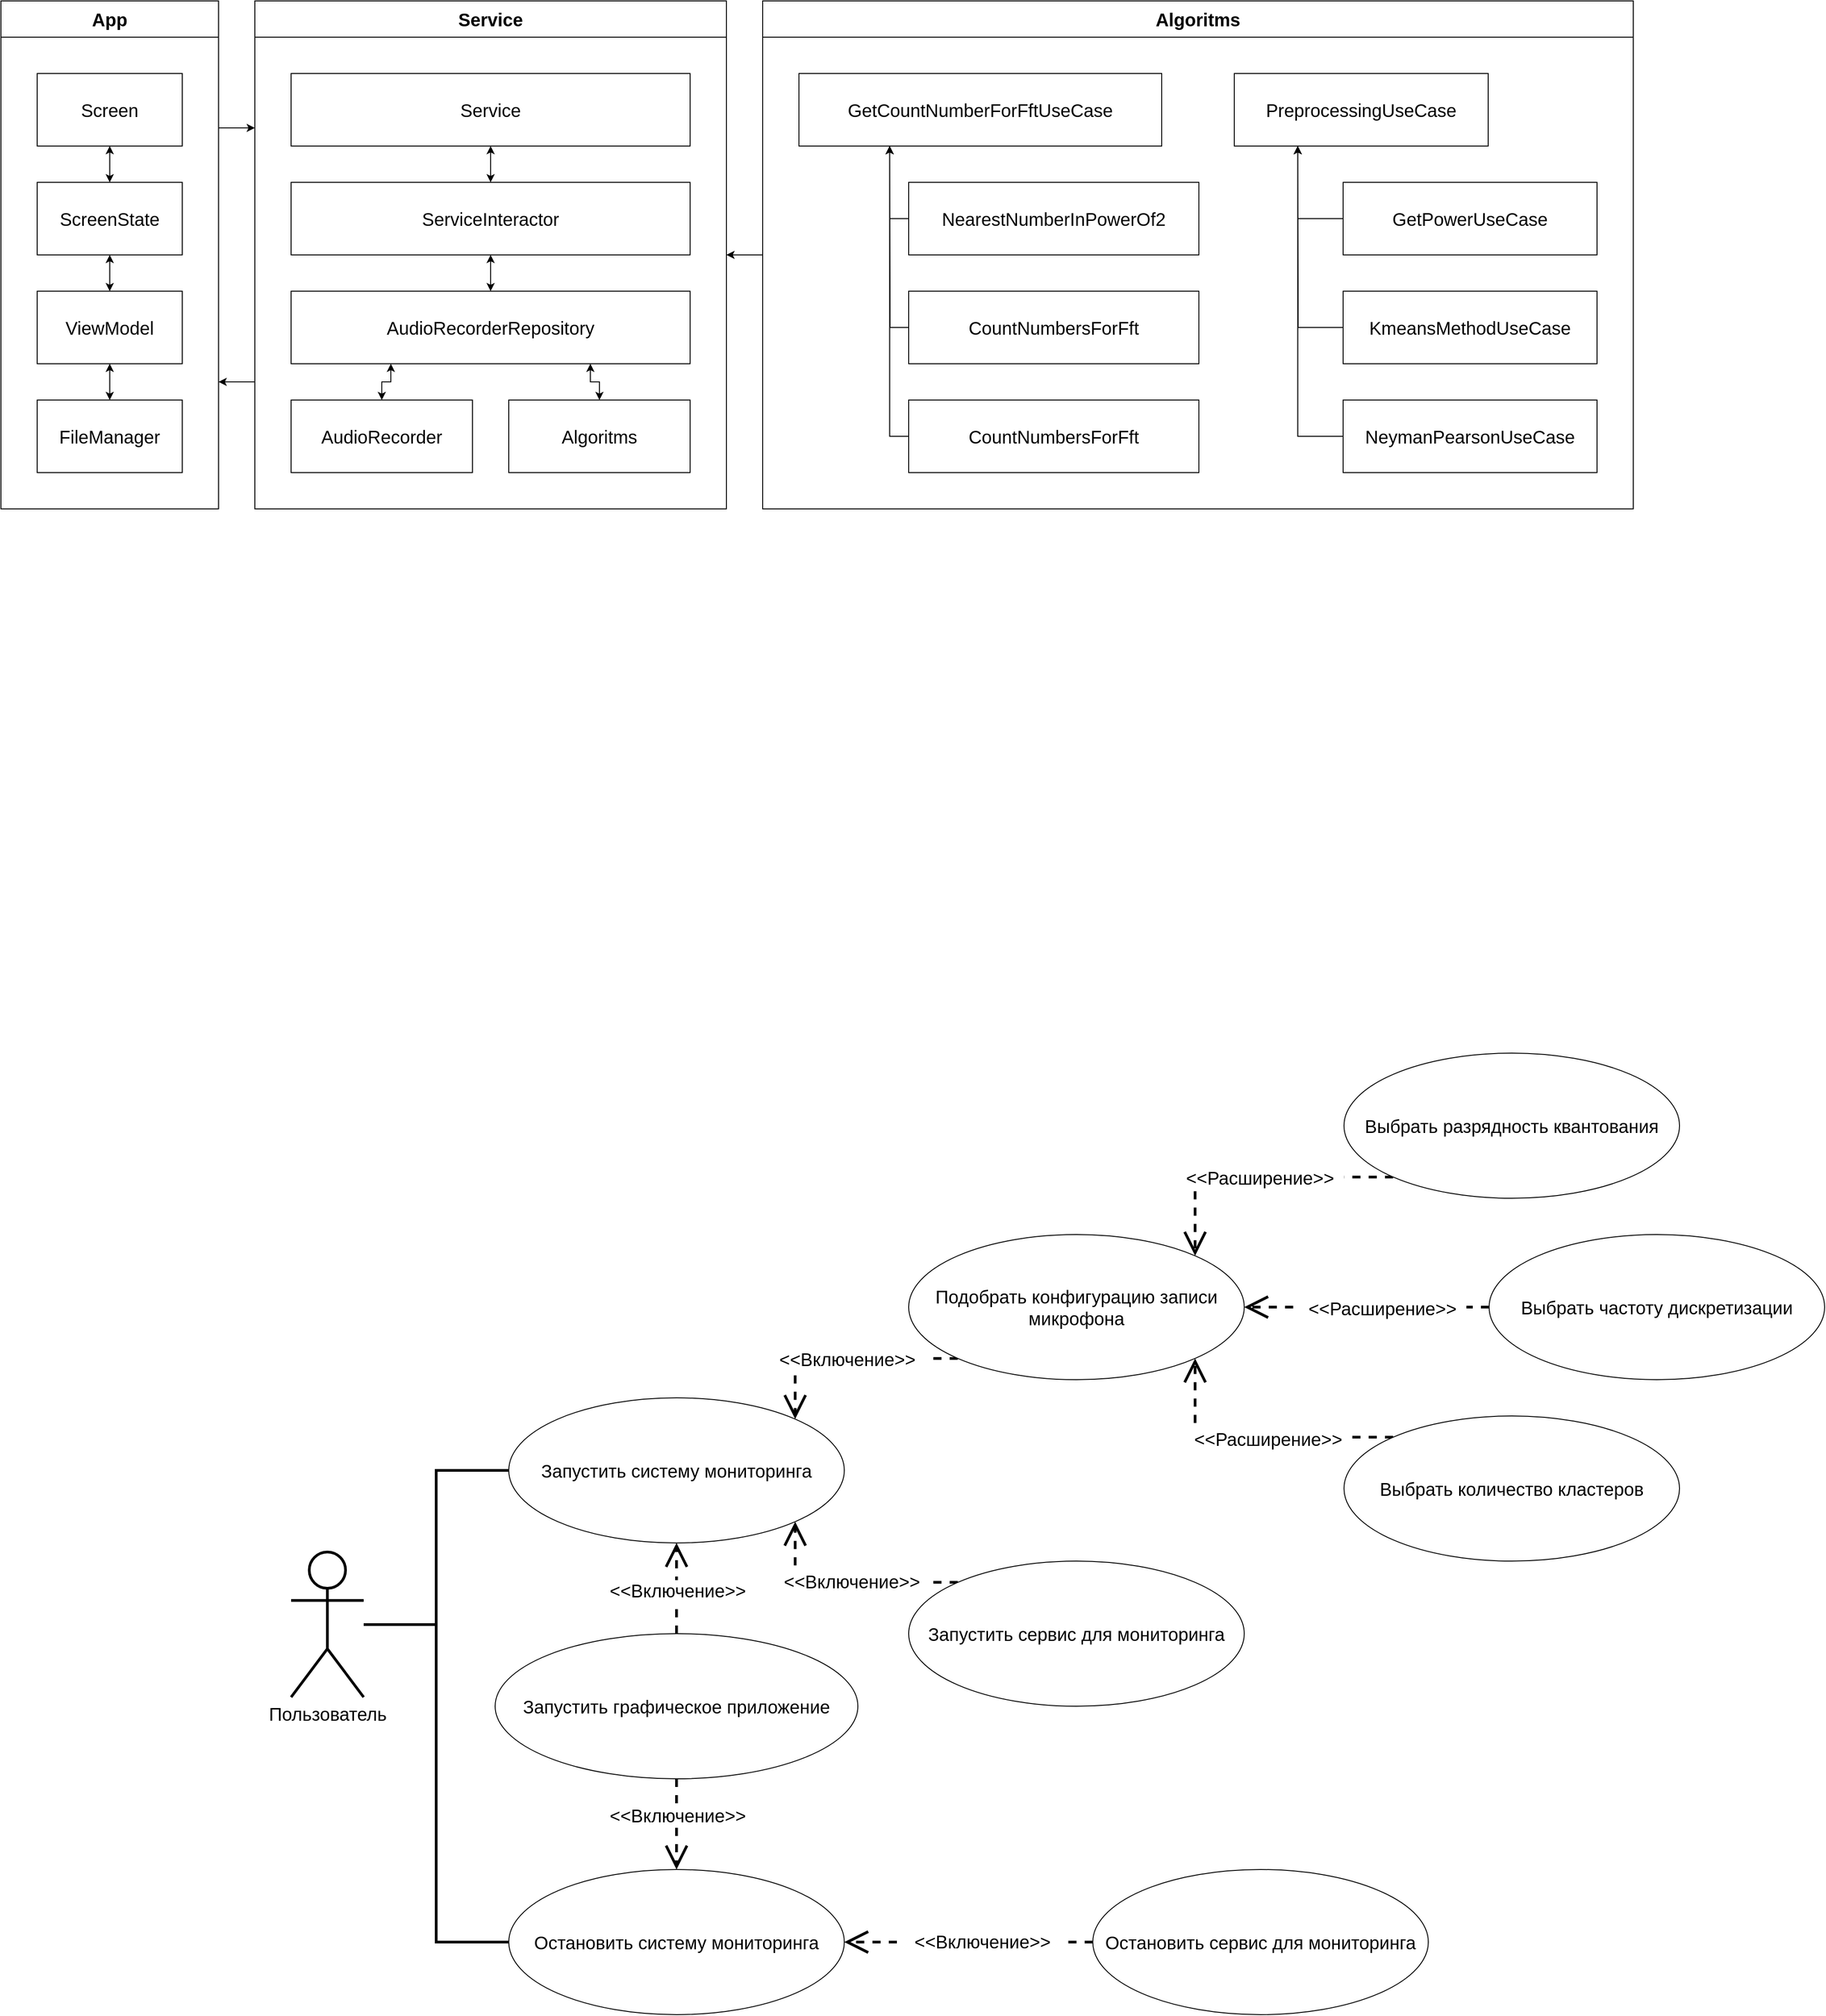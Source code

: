 <mxfile version="24.2.7" type="github">
  <diagram name="Страница — 1" id="bLYFQcRQQF4V_AAQSzA-">
    <mxGraphModel dx="1590" dy="1085" grid="1" gridSize="10" guides="1" tooltips="1" connect="1" arrows="1" fold="1" page="1" pageScale="1" pageWidth="827" pageHeight="1169" math="0" shadow="0">
      <root>
        <mxCell id="0" />
        <mxCell id="1" parent="0" />
        <mxCell id="7F6UDzpmn1otM-s2ICzq-21" style="edgeStyle=orthogonalEdgeStyle;rounded=0;orthogonalLoop=1;jettySize=auto;html=1;exitX=0.5;exitY=1;exitDx=0;exitDy=0;entryX=0.5;entryY=0;entryDx=0;entryDy=0;startArrow=classic;startFill=1;" parent="1" source="7F6UDzpmn1otM-s2ICzq-1" target="7F6UDzpmn1otM-s2ICzq-2" edge="1">
          <mxGeometry relative="1" as="geometry" />
        </mxCell>
        <mxCell id="7F6UDzpmn1otM-s2ICzq-1" value="&lt;span style=&quot;font-size: 20px;&quot;&gt;Screen&lt;/span&gt;" style="rounded=0;whiteSpace=wrap;html=1;" parent="1" vertex="1">
          <mxGeometry x="120" y="120" width="160" height="80" as="geometry" />
        </mxCell>
        <mxCell id="7F6UDzpmn1otM-s2ICzq-22" style="edgeStyle=orthogonalEdgeStyle;rounded=0;orthogonalLoop=1;jettySize=auto;html=1;exitX=0.5;exitY=1;exitDx=0;exitDy=0;entryX=0.5;entryY=0;entryDx=0;entryDy=0;startArrow=classic;startFill=1;" parent="1" source="7F6UDzpmn1otM-s2ICzq-2" target="7F6UDzpmn1otM-s2ICzq-3" edge="1">
          <mxGeometry relative="1" as="geometry" />
        </mxCell>
        <mxCell id="7F6UDzpmn1otM-s2ICzq-2" value="&lt;span style=&quot;font-size: 20px;&quot;&gt;ScreenState&lt;/span&gt;" style="rounded=0;whiteSpace=wrap;html=1;" parent="1" vertex="1">
          <mxGeometry x="120" y="240" width="160" height="80" as="geometry" />
        </mxCell>
        <mxCell id="7F6UDzpmn1otM-s2ICzq-23" style="edgeStyle=orthogonalEdgeStyle;rounded=0;orthogonalLoop=1;jettySize=auto;html=1;exitX=0.5;exitY=1;exitDx=0;exitDy=0;entryX=0.5;entryY=0;entryDx=0;entryDy=0;startArrow=classic;startFill=1;" parent="1" source="7F6UDzpmn1otM-s2ICzq-3" target="7F6UDzpmn1otM-s2ICzq-4" edge="1">
          <mxGeometry relative="1" as="geometry" />
        </mxCell>
        <mxCell id="7F6UDzpmn1otM-s2ICzq-3" value="&lt;span style=&quot;font-size: 20px;&quot;&gt;ViewModel&lt;/span&gt;" style="rounded=0;whiteSpace=wrap;html=1;" parent="1" vertex="1">
          <mxGeometry x="120" y="360" width="160" height="80" as="geometry" />
        </mxCell>
        <mxCell id="7F6UDzpmn1otM-s2ICzq-4" value="&lt;span style=&quot;font-size: 20px;&quot;&gt;FileManager&lt;/span&gt;" style="rounded=0;whiteSpace=wrap;html=1;" parent="1" vertex="1">
          <mxGeometry x="120" y="480" width="160" height="80" as="geometry" />
        </mxCell>
        <mxCell id="7F6UDzpmn1otM-s2ICzq-24" style="edgeStyle=orthogonalEdgeStyle;rounded=0;orthogonalLoop=1;jettySize=auto;html=1;exitX=0.5;exitY=1;exitDx=0;exitDy=0;entryX=0.5;entryY=0;entryDx=0;entryDy=0;startArrow=classic;startFill=1;" parent="1" source="7F6UDzpmn1otM-s2ICzq-13" target="7F6UDzpmn1otM-s2ICzq-16" edge="1">
          <mxGeometry relative="1" as="geometry" />
        </mxCell>
        <mxCell id="7F6UDzpmn1otM-s2ICzq-13" value="&lt;span style=&quot;font-size: 20px;&quot;&gt;Service&lt;/span&gt;" style="rounded=0;whiteSpace=wrap;html=1;" parent="1" vertex="1">
          <mxGeometry x="400" y="120" width="440" height="80" as="geometry" />
        </mxCell>
        <mxCell id="7F6UDzpmn1otM-s2ICzq-25" style="edgeStyle=orthogonalEdgeStyle;rounded=0;orthogonalLoop=1;jettySize=auto;html=1;exitX=0.5;exitY=1;exitDx=0;exitDy=0;entryX=0.5;entryY=0;entryDx=0;entryDy=0;startArrow=classic;startFill=1;" parent="1" source="7F6UDzpmn1otM-s2ICzq-16" target="7F6UDzpmn1otM-s2ICzq-18" edge="1">
          <mxGeometry relative="1" as="geometry" />
        </mxCell>
        <mxCell id="7F6UDzpmn1otM-s2ICzq-16" value="&lt;span style=&quot;font-size: 20px;&quot;&gt;ServiceInteractor&lt;/span&gt;" style="rounded=0;whiteSpace=wrap;html=1;" parent="1" vertex="1">
          <mxGeometry x="400" y="240" width="440" height="80" as="geometry" />
        </mxCell>
        <mxCell id="7F6UDzpmn1otM-s2ICzq-29" style="edgeStyle=orthogonalEdgeStyle;rounded=0;orthogonalLoop=1;jettySize=auto;html=1;exitX=0.25;exitY=1;exitDx=0;exitDy=0;entryX=0.5;entryY=0;entryDx=0;entryDy=0;startArrow=classic;startFill=1;" parent="1" source="7F6UDzpmn1otM-s2ICzq-18" target="7F6UDzpmn1otM-s2ICzq-26" edge="1">
          <mxGeometry relative="1" as="geometry" />
        </mxCell>
        <mxCell id="7F6UDzpmn1otM-s2ICzq-30" style="edgeStyle=orthogonalEdgeStyle;rounded=0;orthogonalLoop=1;jettySize=auto;html=1;exitX=0.75;exitY=1;exitDx=0;exitDy=0;entryX=0.5;entryY=0;entryDx=0;entryDy=0;startArrow=classic;startFill=1;" parent="1" source="7F6UDzpmn1otM-s2ICzq-18" target="7F6UDzpmn1otM-s2ICzq-28" edge="1">
          <mxGeometry relative="1" as="geometry" />
        </mxCell>
        <mxCell id="7F6UDzpmn1otM-s2ICzq-18" value="&lt;span style=&quot;font-size: 20px;&quot;&gt;AudioRecorderRepository&lt;/span&gt;" style="rounded=0;whiteSpace=wrap;html=1;" parent="1" vertex="1">
          <mxGeometry x="400" y="360" width="440" height="80" as="geometry" />
        </mxCell>
        <mxCell id="7F6UDzpmn1otM-s2ICzq-26" value="&lt;span style=&quot;font-size: 20px;&quot;&gt;AudioRecorder&lt;/span&gt;" style="rounded=0;whiteSpace=wrap;html=1;" parent="1" vertex="1">
          <mxGeometry x="400" y="480" width="200" height="80" as="geometry" />
        </mxCell>
        <mxCell id="7F6UDzpmn1otM-s2ICzq-28" value="&lt;span style=&quot;font-size: 20px;&quot;&gt;Algoritms&lt;/span&gt;" style="rounded=0;whiteSpace=wrap;html=1;" parent="1" vertex="1">
          <mxGeometry x="640" y="480" width="200" height="80" as="geometry" />
        </mxCell>
        <mxCell id="7F6UDzpmn1otM-s2ICzq-31" value="&lt;span style=&quot;font-size: 20px;&quot;&gt;GetCountNumberForFftUseCase&lt;/span&gt;" style="rounded=0;whiteSpace=wrap;html=1;" parent="1" vertex="1">
          <mxGeometry x="960" y="120" width="400" height="80" as="geometry" />
        </mxCell>
        <mxCell id="7F6UDzpmn1otM-s2ICzq-41" style="edgeStyle=orthogonalEdgeStyle;rounded=0;orthogonalLoop=1;jettySize=auto;html=1;entryX=0.25;entryY=1;entryDx=0;entryDy=0;" parent="1" source="7F6UDzpmn1otM-s2ICzq-32" target="7F6UDzpmn1otM-s2ICzq-31" edge="1">
          <mxGeometry relative="1" as="geometry">
            <Array as="points">
              <mxPoint x="1060" y="280" />
            </Array>
          </mxGeometry>
        </mxCell>
        <mxCell id="7F6UDzpmn1otM-s2ICzq-32" value="&lt;span style=&quot;font-size: 20px;&quot;&gt;NearestNumberInPowerOf2&lt;/span&gt;" style="rounded=0;whiteSpace=wrap;html=1;" parent="1" vertex="1">
          <mxGeometry x="1081" y="240" width="320" height="80" as="geometry" />
        </mxCell>
        <mxCell id="7F6UDzpmn1otM-s2ICzq-42" style="edgeStyle=orthogonalEdgeStyle;rounded=0;orthogonalLoop=1;jettySize=auto;html=1;" parent="1" source="7F6UDzpmn1otM-s2ICzq-33" edge="1">
          <mxGeometry relative="1" as="geometry">
            <mxPoint x="1060" y="200" as="targetPoint" />
          </mxGeometry>
        </mxCell>
        <mxCell id="7F6UDzpmn1otM-s2ICzq-33" value="&lt;span style=&quot;font-size: 20px;&quot;&gt;CountNumbersForFft&lt;/span&gt;" style="rounded=0;whiteSpace=wrap;html=1;" parent="1" vertex="1">
          <mxGeometry x="1081" y="360" width="320" height="80" as="geometry" />
        </mxCell>
        <mxCell id="7F6UDzpmn1otM-s2ICzq-43" style="edgeStyle=orthogonalEdgeStyle;rounded=0;orthogonalLoop=1;jettySize=auto;html=1;entryX=0.25;entryY=1;entryDx=0;entryDy=0;" parent="1" source="7F6UDzpmn1otM-s2ICzq-34" target="7F6UDzpmn1otM-s2ICzq-31" edge="1">
          <mxGeometry relative="1" as="geometry">
            <Array as="points">
              <mxPoint x="1060" y="520" />
            </Array>
          </mxGeometry>
        </mxCell>
        <mxCell id="7F6UDzpmn1otM-s2ICzq-34" value="&lt;span style=&quot;font-size: 20px;&quot;&gt;CountNumbersForFft&lt;/span&gt;" style="rounded=0;whiteSpace=wrap;html=1;" parent="1" vertex="1">
          <mxGeometry x="1081" y="480" width="320" height="80" as="geometry" />
        </mxCell>
        <mxCell id="7F6UDzpmn1otM-s2ICzq-40" value="&lt;span style=&quot;font-size: 20px;&quot;&gt;PreprocessingUseCase&lt;/span&gt;" style="rounded=0;whiteSpace=wrap;html=1;" parent="1" vertex="1">
          <mxGeometry x="1440" y="120" width="280" height="80" as="geometry" />
        </mxCell>
        <mxCell id="7F6UDzpmn1otM-s2ICzq-47" style="edgeStyle=orthogonalEdgeStyle;rounded=0;orthogonalLoop=1;jettySize=auto;html=1;entryX=0.25;entryY=1;entryDx=0;entryDy=0;" parent="1" source="7F6UDzpmn1otM-s2ICzq-44" target="7F6UDzpmn1otM-s2ICzq-40" edge="1">
          <mxGeometry relative="1" as="geometry">
            <Array as="points">
              <mxPoint x="1510" y="280" />
            </Array>
          </mxGeometry>
        </mxCell>
        <mxCell id="7F6UDzpmn1otM-s2ICzq-44" value="&lt;span style=&quot;font-size: 20px;&quot;&gt;GetPowerUseCase&lt;/span&gt;" style="rounded=0;whiteSpace=wrap;html=1;" parent="1" vertex="1">
          <mxGeometry x="1560" y="240" width="280" height="80" as="geometry" />
        </mxCell>
        <mxCell id="7F6UDzpmn1otM-s2ICzq-48" style="edgeStyle=orthogonalEdgeStyle;rounded=0;orthogonalLoop=1;jettySize=auto;html=1;" parent="1" source="7F6UDzpmn1otM-s2ICzq-45" edge="1">
          <mxGeometry relative="1" as="geometry">
            <mxPoint x="1510" y="200" as="targetPoint" />
          </mxGeometry>
        </mxCell>
        <mxCell id="7F6UDzpmn1otM-s2ICzq-45" value="&lt;span style=&quot;font-size: 20px;&quot;&gt;KmeansMethodUseCase&lt;/span&gt;" style="rounded=0;whiteSpace=wrap;html=1;" parent="1" vertex="1">
          <mxGeometry x="1560" y="360" width="280" height="80" as="geometry" />
        </mxCell>
        <mxCell id="7F6UDzpmn1otM-s2ICzq-49" style="edgeStyle=orthogonalEdgeStyle;rounded=0;orthogonalLoop=1;jettySize=auto;html=1;entryX=0.25;entryY=1;entryDx=0;entryDy=0;" parent="1" source="7F6UDzpmn1otM-s2ICzq-46" target="7F6UDzpmn1otM-s2ICzq-40" edge="1">
          <mxGeometry relative="1" as="geometry">
            <Array as="points">
              <mxPoint x="1510" y="520" />
            </Array>
          </mxGeometry>
        </mxCell>
        <mxCell id="7F6UDzpmn1otM-s2ICzq-46" value="&lt;span style=&quot;font-size: 20px;&quot;&gt;NeymanPearsonUseCase&lt;/span&gt;" style="rounded=0;whiteSpace=wrap;html=1;" parent="1" vertex="1">
          <mxGeometry x="1560" y="480" width="280" height="80" as="geometry" />
        </mxCell>
        <mxCell id="7F6UDzpmn1otM-s2ICzq-53" style="edgeStyle=orthogonalEdgeStyle;rounded=0;orthogonalLoop=1;jettySize=auto;html=1;exitX=1;exitY=0.25;exitDx=0;exitDy=0;entryX=0;entryY=0.25;entryDx=0;entryDy=0;" parent="1" source="7F6UDzpmn1otM-s2ICzq-50" target="7F6UDzpmn1otM-s2ICzq-51" edge="1">
          <mxGeometry relative="1" as="geometry" />
        </mxCell>
        <mxCell id="7F6UDzpmn1otM-s2ICzq-50" value="&lt;font style=&quot;font-size: 20px;&quot;&gt;App&lt;/font&gt;" style="swimlane;whiteSpace=wrap;html=1;startSize=40;" parent="1" vertex="1">
          <mxGeometry x="80" y="40" width="240" height="560" as="geometry" />
        </mxCell>
        <mxCell id="7F6UDzpmn1otM-s2ICzq-54" style="edgeStyle=orthogonalEdgeStyle;rounded=0;orthogonalLoop=1;jettySize=auto;html=1;exitX=0;exitY=0.75;exitDx=0;exitDy=0;entryX=1;entryY=0.75;entryDx=0;entryDy=0;" parent="1" source="7F6UDzpmn1otM-s2ICzq-51" target="7F6UDzpmn1otM-s2ICzq-50" edge="1">
          <mxGeometry relative="1" as="geometry" />
        </mxCell>
        <mxCell id="7F6UDzpmn1otM-s2ICzq-51" value="&lt;font style=&quot;font-size: 20px;&quot;&gt;Service&lt;/font&gt;" style="swimlane;whiteSpace=wrap;html=1;startSize=40;" parent="1" vertex="1">
          <mxGeometry x="360" y="40" width="520" height="560" as="geometry" />
        </mxCell>
        <mxCell id="7F6UDzpmn1otM-s2ICzq-55" style="edgeStyle=orthogonalEdgeStyle;rounded=0;orthogonalLoop=1;jettySize=auto;html=1;exitX=0;exitY=0.5;exitDx=0;exitDy=0;entryX=1;entryY=0.5;entryDx=0;entryDy=0;" parent="1" source="7F6UDzpmn1otM-s2ICzq-52" target="7F6UDzpmn1otM-s2ICzq-51" edge="1">
          <mxGeometry relative="1" as="geometry" />
        </mxCell>
        <mxCell id="7F6UDzpmn1otM-s2ICzq-52" value="&lt;font style=&quot;font-size: 20px;&quot;&gt;Algoritms&lt;/font&gt;" style="swimlane;whiteSpace=wrap;html=1;startSize=40;" parent="1" vertex="1">
          <mxGeometry x="920" y="40" width="960" height="560" as="geometry" />
        </mxCell>
        <mxCell id="QM8RLXD80Hp7oolp6s1l-6" style="edgeStyle=orthogonalEdgeStyle;rounded=0;orthogonalLoop=1;jettySize=auto;html=1;entryX=0;entryY=0.5;entryDx=0;entryDy=0;strokeWidth=3;endArrow=none;endFill=0;" edge="1" parent="1" source="QM8RLXD80Hp7oolp6s1l-1" target="QM8RLXD80Hp7oolp6s1l-4">
          <mxGeometry relative="1" as="geometry" />
        </mxCell>
        <mxCell id="QM8RLXD80Hp7oolp6s1l-7" style="edgeStyle=orthogonalEdgeStyle;rounded=0;orthogonalLoop=1;jettySize=auto;html=1;entryX=0;entryY=0.5;entryDx=0;entryDy=0;strokeWidth=3;endArrow=none;endFill=0;" edge="1" parent="1" source="QM8RLXD80Hp7oolp6s1l-1" target="QM8RLXD80Hp7oolp6s1l-5">
          <mxGeometry relative="1" as="geometry" />
        </mxCell>
        <mxCell id="QM8RLXD80Hp7oolp6s1l-1" value="&lt;font style=&quot;font-size: 20px;&quot;&gt;Пользователь&lt;/font&gt;" style="shape=umlActor;verticalLabelPosition=bottom;verticalAlign=top;html=1;strokeWidth=3;" vertex="1" parent="1">
          <mxGeometry x="400" y="1750" width="80" height="160" as="geometry" />
        </mxCell>
        <mxCell id="QM8RLXD80Hp7oolp6s1l-4" value="&lt;font style=&quot;font-size: 20px;&quot;&gt;Запустить систему мониторинга&lt;/font&gt;" style="ellipse;whiteSpace=wrap;html=1;" vertex="1" parent="1">
          <mxGeometry x="640" y="1580" width="370" height="160" as="geometry" />
        </mxCell>
        <mxCell id="QM8RLXD80Hp7oolp6s1l-5" value="&lt;font style=&quot;font-size: 20px;&quot;&gt;Остановить систему мониторинга&lt;/font&gt;" style="ellipse;whiteSpace=wrap;html=1;" vertex="1" parent="1">
          <mxGeometry x="640" y="2100" width="370" height="160" as="geometry" />
        </mxCell>
        <mxCell id="QM8RLXD80Hp7oolp6s1l-9" style="edgeStyle=orthogonalEdgeStyle;rounded=0;orthogonalLoop=1;jettySize=auto;html=1;entryX=0.5;entryY=1;entryDx=0;entryDy=0;dashed=1;strokeWidth=3;endArrow=open;endFill=0;endSize=20;" edge="1" parent="1" source="QM8RLXD80Hp7oolp6s1l-8" target="QM8RLXD80Hp7oolp6s1l-4">
          <mxGeometry relative="1" as="geometry" />
        </mxCell>
        <mxCell id="QM8RLXD80Hp7oolp6s1l-14" value="&lt;span style=&quot;font-size: 20px;&quot;&gt;&amp;nbsp; &amp;lt;&amp;lt;Включение&amp;gt;&amp;gt;&amp;nbsp;&amp;nbsp;&lt;/span&gt;" style="edgeLabel;html=1;align=center;verticalAlign=middle;resizable=0;points=[];" vertex="1" connectable="0" parent="QM8RLXD80Hp7oolp6s1l-9">
          <mxGeometry x="-0.033" y="-1" relative="1" as="geometry">
            <mxPoint as="offset" />
          </mxGeometry>
        </mxCell>
        <mxCell id="QM8RLXD80Hp7oolp6s1l-30" style="edgeStyle=orthogonalEdgeStyle;rounded=0;orthogonalLoop=1;jettySize=auto;html=1;entryX=0.5;entryY=0;entryDx=0;entryDy=0;endArrow=open;endFill=0;strokeWidth=3;endSize=20;dashed=1;" edge="1" parent="1" source="QM8RLXD80Hp7oolp6s1l-8" target="QM8RLXD80Hp7oolp6s1l-5">
          <mxGeometry relative="1" as="geometry" />
        </mxCell>
        <mxCell id="QM8RLXD80Hp7oolp6s1l-31" value="&lt;span style=&quot;font-size: 20px;&quot;&gt;&amp;nbsp; &amp;lt;&amp;lt;Включение&amp;gt;&amp;gt;&amp;nbsp;&amp;nbsp;&lt;/span&gt;" style="edgeLabel;html=1;align=center;verticalAlign=middle;resizable=0;points=[];" vertex="1" connectable="0" parent="QM8RLXD80Hp7oolp6s1l-30">
          <mxGeometry x="-0.217" y="1" relative="1" as="geometry">
            <mxPoint y="1" as="offset" />
          </mxGeometry>
        </mxCell>
        <mxCell id="QM8RLXD80Hp7oolp6s1l-8" value="&lt;font style=&quot;font-size: 20px;&quot;&gt;Запустить графическое приложение&lt;/font&gt;" style="ellipse;whiteSpace=wrap;html=1;" vertex="1" parent="1">
          <mxGeometry x="625" y="1840" width="400" height="160" as="geometry" />
        </mxCell>
        <mxCell id="QM8RLXD80Hp7oolp6s1l-11" style="edgeStyle=orthogonalEdgeStyle;rounded=0;orthogonalLoop=1;jettySize=auto;html=1;entryX=1;entryY=0;entryDx=0;entryDy=0;dashed=1;strokeWidth=3;endArrow=open;endFill=0;endSize=20;exitX=0;exitY=1;exitDx=0;exitDy=0;" edge="1" parent="1" source="QM8RLXD80Hp7oolp6s1l-10" target="QM8RLXD80Hp7oolp6s1l-4">
          <mxGeometry relative="1" as="geometry" />
        </mxCell>
        <mxCell id="QM8RLXD80Hp7oolp6s1l-15" value="&lt;span style=&quot;font-size: 20px;&quot;&gt;&amp;nbsp; &amp;lt;&amp;lt;Включение&amp;gt;&amp;gt;&amp;nbsp;&amp;nbsp;&lt;/span&gt;" style="edgeLabel;html=1;align=center;verticalAlign=middle;resizable=0;points=[];" vertex="1" connectable="0" parent="QM8RLXD80Hp7oolp6s1l-11">
          <mxGeometry x="-0.011" relative="1" as="geometry">
            <mxPoint as="offset" />
          </mxGeometry>
        </mxCell>
        <mxCell id="QM8RLXD80Hp7oolp6s1l-10" value="&lt;font style=&quot;font-size: 20px;&quot;&gt;Подобрать конфигурацию записи микрофона&lt;/font&gt;" style="ellipse;whiteSpace=wrap;html=1;" vertex="1" parent="1">
          <mxGeometry x="1081" y="1400" width="370" height="160" as="geometry" />
        </mxCell>
        <mxCell id="QM8RLXD80Hp7oolp6s1l-20" style="edgeStyle=orthogonalEdgeStyle;rounded=0;orthogonalLoop=1;jettySize=auto;html=1;entryX=1;entryY=0.5;entryDx=0;entryDy=0;strokeWidth=3;endSize=20;dashed=1;endArrow=open;endFill=0;" edge="1" parent="1" source="QM8RLXD80Hp7oolp6s1l-12" target="QM8RLXD80Hp7oolp6s1l-10">
          <mxGeometry relative="1" as="geometry" />
        </mxCell>
        <mxCell id="QM8RLXD80Hp7oolp6s1l-21" value="&lt;span style=&quot;font-size: 20px;&quot;&gt;&amp;nbsp; &amp;lt;&amp;lt;Расширение&amp;gt;&amp;gt;&amp;nbsp;&amp;nbsp;&lt;/span&gt;" style="edgeLabel;html=1;align=center;verticalAlign=middle;resizable=0;points=[];" vertex="1" connectable="0" parent="QM8RLXD80Hp7oolp6s1l-20">
          <mxGeometry x="-0.124" y="1" relative="1" as="geometry">
            <mxPoint as="offset" />
          </mxGeometry>
        </mxCell>
        <mxCell id="QM8RLXD80Hp7oolp6s1l-12" value="&lt;font style=&quot;font-size: 20px;&quot;&gt;Выбрать частоту дискретизации&lt;/font&gt;" style="ellipse;whiteSpace=wrap;html=1;" vertex="1" parent="1">
          <mxGeometry x="1721" y="1400" width="370" height="160" as="geometry" />
        </mxCell>
        <mxCell id="QM8RLXD80Hp7oolp6s1l-18" style="edgeStyle=orthogonalEdgeStyle;rounded=0;orthogonalLoop=1;jettySize=auto;html=1;entryX=1;entryY=0;entryDx=0;entryDy=0;endSize=20;strokeWidth=3;dashed=1;endArrow=open;endFill=0;exitX=0;exitY=1;exitDx=0;exitDy=0;" edge="1" parent="1" source="QM8RLXD80Hp7oolp6s1l-16" target="QM8RLXD80Hp7oolp6s1l-10">
          <mxGeometry relative="1" as="geometry" />
        </mxCell>
        <mxCell id="QM8RLXD80Hp7oolp6s1l-19" value="&lt;span style=&quot;font-size: 20px;&quot;&gt;&amp;nbsp; &amp;lt;&amp;lt;Расширение&amp;gt;&amp;gt;&amp;nbsp;&amp;nbsp;&lt;/span&gt;" style="edgeLabel;html=1;align=center;verticalAlign=middle;resizable=0;points=[];" vertex="1" connectable="0" parent="QM8RLXD80Hp7oolp6s1l-18">
          <mxGeometry x="-0.034" relative="1" as="geometry">
            <mxPoint as="offset" />
          </mxGeometry>
        </mxCell>
        <mxCell id="QM8RLXD80Hp7oolp6s1l-16" value="&lt;font style=&quot;font-size: 20px;&quot;&gt;Выбрать разрядность квантования&lt;/font&gt;" style="ellipse;whiteSpace=wrap;html=1;" vertex="1" parent="1">
          <mxGeometry x="1561" y="1200" width="370" height="160" as="geometry" />
        </mxCell>
        <mxCell id="QM8RLXD80Hp7oolp6s1l-22" style="edgeStyle=orthogonalEdgeStyle;rounded=0;orthogonalLoop=1;jettySize=auto;html=1;entryX=1;entryY=1;entryDx=0;entryDy=0;strokeWidth=3;endSize=20;dashed=1;endArrow=open;endFill=0;exitX=0;exitY=0;exitDx=0;exitDy=0;" edge="1" parent="1" source="QM8RLXD80Hp7oolp6s1l-17" target="QM8RLXD80Hp7oolp6s1l-10">
          <mxGeometry relative="1" as="geometry" />
        </mxCell>
        <mxCell id="QM8RLXD80Hp7oolp6s1l-24" value="&lt;span style=&quot;font-size: 20px;&quot;&gt;&amp;nbsp; &amp;lt;&amp;lt;Расширение&amp;gt;&amp;gt;&amp;nbsp;&amp;nbsp;&lt;/span&gt;" style="edgeLabel;html=1;align=center;verticalAlign=middle;resizable=0;points=[];" vertex="1" connectable="0" parent="QM8RLXD80Hp7oolp6s1l-22">
          <mxGeometry x="-0.093" y="1" relative="1" as="geometry">
            <mxPoint as="offset" />
          </mxGeometry>
        </mxCell>
        <mxCell id="QM8RLXD80Hp7oolp6s1l-17" value="&lt;font style=&quot;font-size: 20px;&quot;&gt;Выбрать количество кластеров&lt;/font&gt;" style="ellipse;whiteSpace=wrap;html=1;" vertex="1" parent="1">
          <mxGeometry x="1561" y="1600" width="370" height="160" as="geometry" />
        </mxCell>
        <mxCell id="QM8RLXD80Hp7oolp6s1l-26" style="edgeStyle=orthogonalEdgeStyle;rounded=0;orthogonalLoop=1;jettySize=auto;html=1;strokeWidth=3;endSize=20;endArrow=open;endFill=0;dashed=1;entryX=1;entryY=1;entryDx=0;entryDy=0;exitX=0;exitY=0;exitDx=0;exitDy=0;" edge="1" parent="1" source="QM8RLXD80Hp7oolp6s1l-25" target="QM8RLXD80Hp7oolp6s1l-4">
          <mxGeometry relative="1" as="geometry" />
        </mxCell>
        <mxCell id="QM8RLXD80Hp7oolp6s1l-27" value="&lt;span style=&quot;font-size: 20px;&quot;&gt;&amp;nbsp; &amp;lt;&amp;lt;Включение&amp;gt;&amp;gt;&amp;nbsp;&amp;nbsp;&lt;/span&gt;" style="edgeLabel;html=1;align=center;verticalAlign=middle;resizable=0;points=[];" vertex="1" connectable="0" parent="QM8RLXD80Hp7oolp6s1l-26">
          <mxGeometry x="-0.05" y="-1" relative="1" as="geometry">
            <mxPoint y="-1" as="offset" />
          </mxGeometry>
        </mxCell>
        <mxCell id="QM8RLXD80Hp7oolp6s1l-25" value="&lt;font style=&quot;font-size: 20px;&quot;&gt;Запустить сервис для мониторинга&lt;/font&gt;" style="ellipse;whiteSpace=wrap;html=1;" vertex="1" parent="1">
          <mxGeometry x="1081" y="1760" width="370" height="160" as="geometry" />
        </mxCell>
        <mxCell id="QM8RLXD80Hp7oolp6s1l-33" style="edgeStyle=orthogonalEdgeStyle;rounded=0;orthogonalLoop=1;jettySize=auto;html=1;entryX=1;entryY=0.5;entryDx=0;entryDy=0;endSize=20;endArrow=open;endFill=0;dashed=1;strokeWidth=3;" edge="1" parent="1" source="QM8RLXD80Hp7oolp6s1l-32" target="QM8RLXD80Hp7oolp6s1l-5">
          <mxGeometry relative="1" as="geometry" />
        </mxCell>
        <mxCell id="QM8RLXD80Hp7oolp6s1l-34" value="&lt;span style=&quot;font-size: 20px;&quot;&gt;&amp;nbsp; &amp;lt;&amp;lt;Включение&amp;gt;&amp;gt;&amp;nbsp;&amp;nbsp;&lt;/span&gt;" style="edgeLabel;html=1;align=center;verticalAlign=middle;resizable=0;points=[];" vertex="1" connectable="0" parent="QM8RLXD80Hp7oolp6s1l-33">
          <mxGeometry x="-0.1" y="-1" relative="1" as="geometry">
            <mxPoint x="1" as="offset" />
          </mxGeometry>
        </mxCell>
        <mxCell id="QM8RLXD80Hp7oolp6s1l-32" value="&lt;font style=&quot;font-size: 20px;&quot;&gt;Остановить сервис для мониторинга&lt;/font&gt;" style="ellipse;whiteSpace=wrap;html=1;" vertex="1" parent="1">
          <mxGeometry x="1284" y="2100" width="370" height="160" as="geometry" />
        </mxCell>
      </root>
    </mxGraphModel>
  </diagram>
</mxfile>
